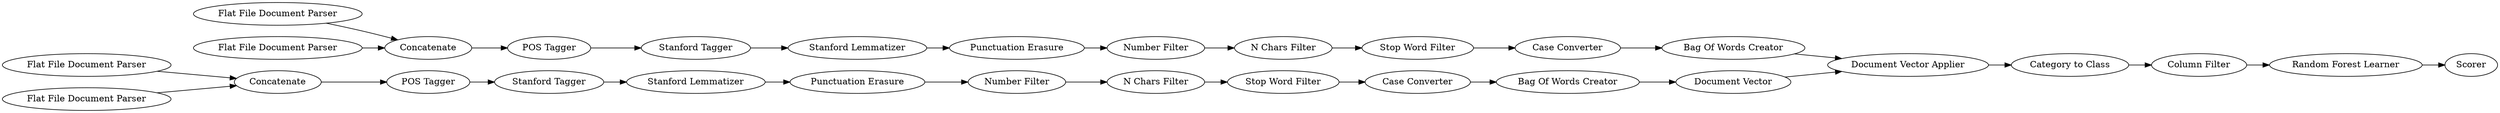 digraph {
	7 -> 8
	4 -> 5
	8 -> 9
	29 -> 35
	36 -> 39
	27 -> 28
	39 -> 37
	30 -> 31
	32 -> 34
	31 -> 32
	26 -> 27
	24 -> 33
	25 -> 26
	37 -> 38
	9 -> 17
	23 -> 33
	19 -> 22
	35 -> 36
	22 -> 35
	6 -> 7
	34 -> 25
	2 -> 21
	33 -> 30
	1 -> 21
	3 -> 4
	21 -> 3
	17 -> 19
	5 -> 6
	28 -> 29
	27 [label="Stop Word Filter"]
	7 [label="Number Filter"]
	9 [label="Stop Word Filter"]
	21 [label=Concatenate]
	26 [label="N Chars Filter"]
	8 [label="N Chars Filter"]
	32 [label="Stanford Lemmatizer"]
	17 [label="Case Converter"]
	3 [label="POS Tagger"]
	19 [label="Bag Of Words Creator"]
	24 [label="Flat File Document Parser"]
	31 [label="Stanford Tagger"]
	6 [label="Punctuation Erasure"]
	25 [label="Number Filter"]
	1 [label="Flat File Document Parser"]
	22 [label="Document Vector"]
	28 [label="Case Converter"]
	23 [label="Flat File Document Parser"]
	4 [label="Stanford Tagger"]
	38 [label=Scorer]
	5 [label="Stanford Lemmatizer"]
	35 [label="Document Vector Applier"]
	34 [label="Punctuation Erasure"]
	29 [label="Bag Of Words Creator"]
	36 [label="Category to Class"]
	39 [label="Column Filter"]
	33 [label=Concatenate]
	30 [label="POS Tagger"]
	2 [label="Flat File Document Parser"]
	37 [label="Random Forest Learner"]
	rankdir=LR
}
